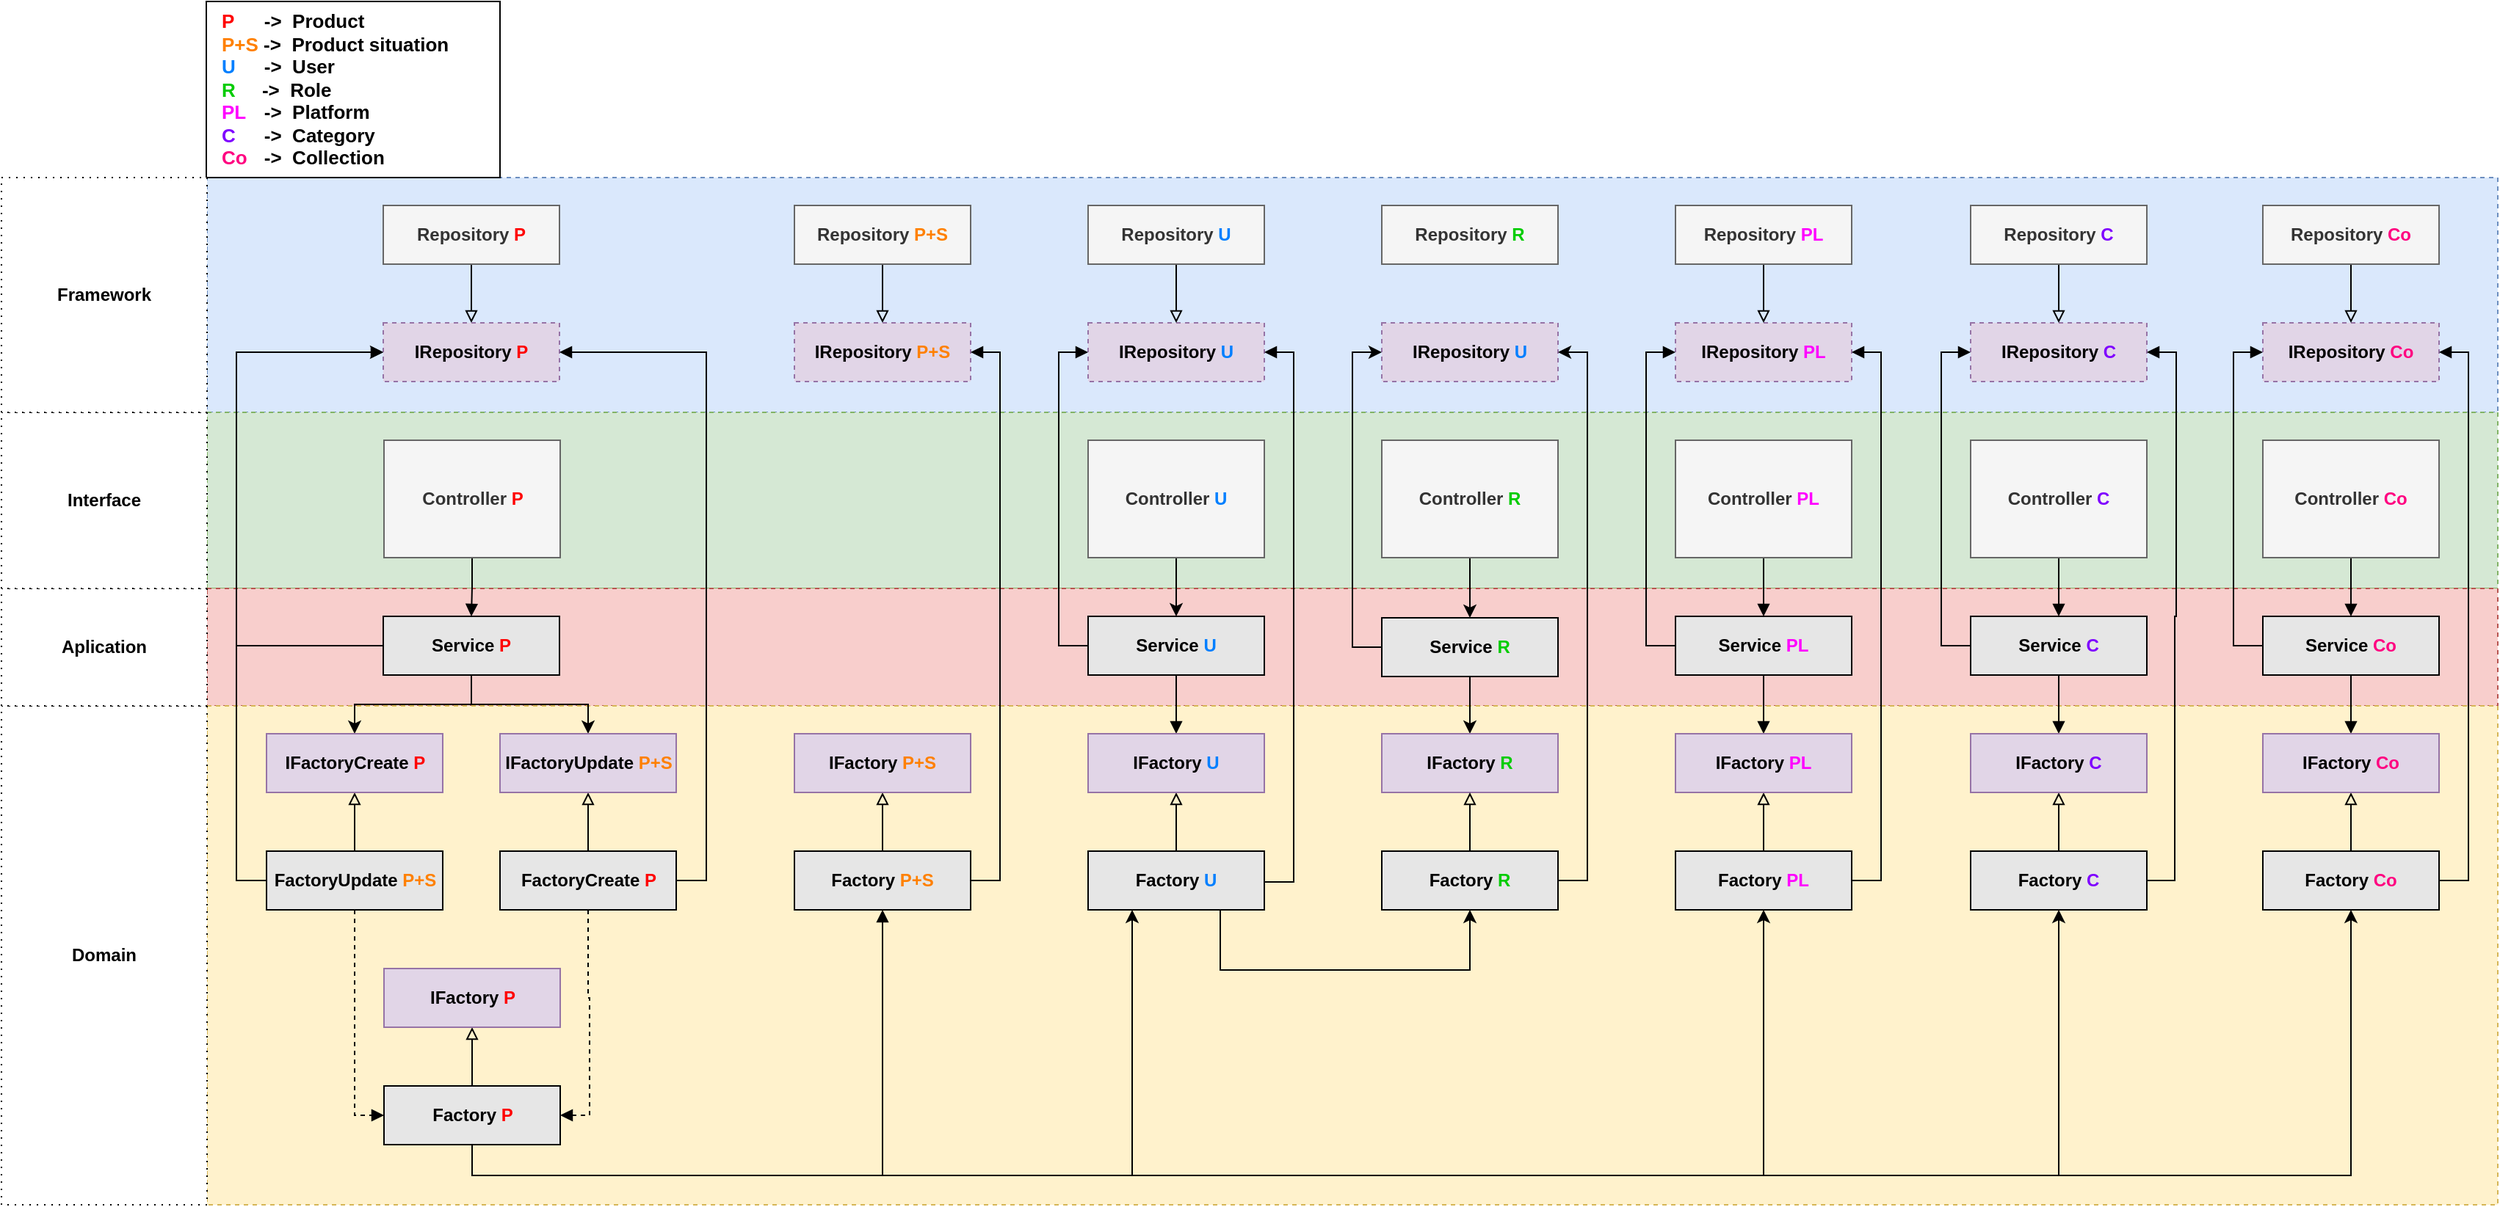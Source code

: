 <mxfile version="20.7.3" type="google"><diagram id="6JddzzMQcjXBdLVQW5BI" name="Página-1"><mxGraphModel grid="1" page="1" gridSize="10" guides="1" tooltips="1" connect="1" arrows="1" fold="1" pageScale="1" pageWidth="827" pageHeight="1169" math="0" shadow="0"><root><mxCell id="0"/><mxCell id="1" parent="0"/><mxCell id="bWJbpA0aClSTxkpPxJ-y-67" value="" style="rounded=0;whiteSpace=wrap;html=1;fillColor=#dae8fc;strokeColor=#6c8ebf;fillStyle=solid;dashed=1;" vertex="1" parent="1"><mxGeometry x="-280" y="220" width="1560" height="160" as="geometry"/></mxCell><mxCell id="bWJbpA0aClSTxkpPxJ-y-66" value="" style="rounded=0;whiteSpace=wrap;html=1;fillColor=#d5e8d4;strokeColor=#82b366;fillStyle=solid;dashed=1;" vertex="1" parent="1"><mxGeometry x="-280" y="380" width="1560" height="120" as="geometry"/></mxCell><mxCell id="bWJbpA0aClSTxkpPxJ-y-65" value="" style="rounded=0;whiteSpace=wrap;html=1;fillColor=#f8cecc;strokeColor=#b85450;fillStyle=solid;dashed=1;" vertex="1" parent="1"><mxGeometry x="-280" y="500" width="1560" height="80" as="geometry"/></mxCell><mxCell id="bWJbpA0aClSTxkpPxJ-y-64" value="" style="rounded=0;whiteSpace=wrap;html=1;fillColor=#fff2cc;strokeColor=#d6b656;fillStyle=solid;dashed=1;" vertex="1" parent="1"><mxGeometry x="-280" y="580" width="1560" height="340" as="geometry"/></mxCell><mxCell id="wEcTK4Yr4F0ePbfr-NKP-27" style="edgeStyle=orthogonalEdgeStyle;rounded=0;orthogonalLoop=1;jettySize=auto;html=1;endArrow=block;endFill=0;" edge="1" parent="1" source="akS8U3j8uPsjT_LzJy7--12" target="bWJbpA0aClSTxkpPxJ-y-2"><mxGeometry relative="1" as="geometry"/></mxCell><mxCell id="owhDgVCVzSLOpaBKZZ_G-1" style="edgeStyle=orthogonalEdgeStyle;rounded=0;orthogonalLoop=1;jettySize=auto;html=1;entryX=0.5;entryY=1;entryDx=0;entryDy=0;exitX=0.75;exitY=1;exitDx=0;exitDy=0;" edge="1" parent="1" source="akS8U3j8uPsjT_LzJy7--12" target="asAGIEraEjilvdhr1O7_-10"><mxGeometry relative="1" as="geometry"><Array as="points"><mxPoint x="410" y="760"/><mxPoint x="580" y="760"/></Array></mxGeometry></mxCell><mxCell id="akS8U3j8uPsjT_LzJy7--12" value="Factory &lt;font color=&quot;#007fff&quot;&gt;U&lt;/font&gt;" style="rounded=0;whiteSpace=wrap;html=1;fontStyle=1;fillColor=#E6E6E6;" vertex="1" parent="1"><mxGeometry x="320" y="679" width="120" height="40" as="geometry"/></mxCell><mxCell id="wEcTK4Yr4F0ePbfr-NKP-28" style="edgeStyle=orthogonalEdgeStyle;rounded=0;orthogonalLoop=1;jettySize=auto;html=1;entryX=0.5;entryY=1;entryDx=0;entryDy=0;endArrow=block;endFill=0;" edge="1" parent="1" source="akS8U3j8uPsjT_LzJy7--13" target="bWJbpA0aClSTxkpPxJ-y-10"><mxGeometry relative="1" as="geometry"/></mxCell><mxCell id="akS8U3j8uPsjT_LzJy7--13" value="Factory &lt;font color=&quot;#ff00ff&quot;&gt;PL&lt;/font&gt;" style="rounded=0;whiteSpace=wrap;html=1;fontStyle=1;fillColor=#E6E6E6;" vertex="1" parent="1"><mxGeometry x="720" y="679" width="120" height="40" as="geometry"/></mxCell><mxCell id="wEcTK4Yr4F0ePbfr-NKP-29" style="edgeStyle=orthogonalEdgeStyle;rounded=0;orthogonalLoop=1;jettySize=auto;html=1;endArrow=block;endFill=0;" edge="1" parent="1" source="akS8U3j8uPsjT_LzJy7--14" target="bWJbpA0aClSTxkpPxJ-y-12"><mxGeometry relative="1" as="geometry"/></mxCell><mxCell id="akS8U3j8uPsjT_LzJy7--14" value="Factory &lt;font color=&quot;#7f00ff&quot;&gt;C&lt;/font&gt;" style="rounded=0;whiteSpace=wrap;html=1;fontStyle=1;fillColor=#E6E6E6;" vertex="1" parent="1"><mxGeometry x="921" y="679" width="120" height="40" as="geometry"/></mxCell><mxCell id="wEcTK4Yr4F0ePbfr-NKP-31" style="edgeStyle=orthogonalEdgeStyle;rounded=0;orthogonalLoop=1;jettySize=auto;html=1;entryX=0.5;entryY=0;entryDx=0;entryDy=0;endArrow=block;endFill=0;" edge="1" parent="1" source="akS8U3j8uPsjT_LzJy7--29" target="yZNMTFbg-Af2aMiafM4q-19"><mxGeometry relative="1" as="geometry"/></mxCell><mxCell id="akS8U3j8uPsjT_LzJy7--29" value="Repository &lt;font color=&quot;#ff8000&quot;&gt;P+S&lt;/font&gt;" style="rounded=0;whiteSpace=wrap;html=1;fontStyle=1;fillColor=#f5f5f5;strokeColor=#666666;fontColor=#333333;" vertex="1" parent="1"><mxGeometry x="120" y="239" width="120" height="40" as="geometry"/></mxCell><mxCell id="wEcTK4Yr4F0ePbfr-NKP-26" style="edgeStyle=orthogonalEdgeStyle;rounded=0;orthogonalLoop=1;jettySize=auto;html=1;endArrow=block;endFill=0;" edge="1" parent="1" source="akS8U3j8uPsjT_LzJy7--11" target="bWJbpA0aClSTxkpPxJ-y-14"><mxGeometry relative="1" as="geometry"/></mxCell><mxCell id="akS8U3j8uPsjT_LzJy7--11" value="Factory &lt;font color=&quot;#ff8000&quot;&gt;P+S&lt;/font&gt;" style="rounded=0;whiteSpace=wrap;html=1;fontStyle=1;fillColor=#E6E6E6;" vertex="1" parent="1"><mxGeometry x="120" y="679" width="120" height="40" as="geometry"/></mxCell><mxCell id="akS8U3j8uPsjT_LzJy7--49" value="&lt;font color=&quot;#ff0000&quot;&gt;P&lt;/font&gt; &lt;span style=&quot;white-space: pre;&quot;&gt;&#9;&lt;/span&gt;-&amp;gt;&amp;nbsp; Product&lt;br style=&quot;&quot;&gt;&lt;font color=&quot;#ff8000&quot;&gt;P+S&lt;/font&gt; -&amp;gt;&amp;nbsp; Product situation&lt;br style=&quot;&quot;&gt;&lt;font color=&quot;#007fff&quot;&gt;U&lt;/font&gt; &lt;span style=&quot;white-space: pre;&quot;&gt;&#9;&lt;/span&gt;-&amp;gt;&amp;nbsp; User&lt;br&gt;&lt;font color=&quot;#00cc00&quot;&gt;R&lt;/font&gt;&amp;nbsp; &amp;nbsp; &amp;nbsp;-&amp;gt;&amp;nbsp; Role&lt;br style=&quot;&quot;&gt;&lt;font color=&quot;#ff00ff&quot;&gt;PL&lt;/font&gt; &lt;span style=&quot;white-space: pre;&quot;&gt;&#9;&lt;/span&gt;-&amp;gt;&amp;nbsp; Platform&lt;br style=&quot;&quot;&gt;&lt;div style=&quot;&quot;&gt;&lt;span style=&quot;background-color: initial;&quot;&gt;&lt;font color=&quot;#7f00ff&quot;&gt;C&lt;/font&gt; &lt;span style=&quot;white-space: pre;&quot;&gt;&#9;&lt;/span&gt;-&amp;gt;&amp;nbsp; Category&lt;/span&gt;&lt;/div&gt;&lt;div style=&quot;&quot;&gt;&lt;span style=&quot;background-color: initial;&quot;&gt;&lt;font color=&quot;#ff0080&quot;&gt;Co&lt;/font&gt;&lt;span style=&quot;white-space: pre;&quot;&gt;&#9;&lt;/span&gt;-&amp;gt;&amp;nbsp; Collection&lt;/span&gt;&lt;/div&gt;" style="rounded=0;whiteSpace=wrap;html=1;fontSize=13;align=left;fontStyle=1;spacing=10;" vertex="1" parent="1"><mxGeometry x="-280.5" y="100" width="200" height="120" as="geometry"/></mxCell><mxCell id="bWJbpA0aClSTxkpPxJ-y-1" style="edgeStyle=orthogonalEdgeStyle;rounded=0;orthogonalLoop=1;jettySize=auto;html=1;" edge="1" parent="1" source="akS8U3j8uPsjT_LzJy7--58" target="akS8U3j8uPsjT_LzJy7--61"><mxGeometry relative="1" as="geometry"/></mxCell><mxCell id="akS8U3j8uPsjT_LzJy7--58" value="&lt;span style=&quot;&quot;&gt;Controller &lt;font color=&quot;#007fff&quot; style=&quot;font-size: 12px;&quot;&gt;U&lt;/font&gt;&lt;/span&gt;" style="rounded=0;whiteSpace=wrap;html=1;fontStyle=1;fillColor=#f5f5f5;shadow=0;glass=0;sketch=0;strokeColor=#666666;fontColor=#333333;" vertex="1" parent="1"><mxGeometry x="320" y="399" width="120" height="80" as="geometry"/></mxCell><mxCell id="bWJbpA0aClSTxkpPxJ-y-55" style="edgeStyle=orthogonalEdgeStyle;rounded=0;orthogonalLoop=1;jettySize=auto;html=1;endArrow=block;endFill=1;" edge="1" parent="1" source="akS8U3j8uPsjT_LzJy7--59" target="akS8U3j8uPsjT_LzJy7--69"><mxGeometry relative="1" as="geometry"/></mxCell><mxCell id="akS8U3j8uPsjT_LzJy7--59" value="&lt;span style=&quot;&quot;&gt;Controller &lt;font color=&quot;#ff00ff&quot; style=&quot;font-size: 12px;&quot;&gt;PL&lt;/font&gt;&lt;/span&gt;" style="rounded=0;whiteSpace=wrap;html=1;fontStyle=1;fillColor=#f5f5f5;shadow=0;glass=0;sketch=0;strokeColor=#666666;fontColor=#333333;" vertex="1" parent="1"><mxGeometry x="720" y="399" width="120" height="80" as="geometry"/></mxCell><mxCell id="bWJbpA0aClSTxkpPxJ-y-56" style="edgeStyle=orthogonalEdgeStyle;rounded=0;orthogonalLoop=1;jettySize=auto;html=1;endArrow=block;endFill=1;" edge="1" parent="1" source="akS8U3j8uPsjT_LzJy7--60" target="akS8U3j8uPsjT_LzJy7--70"><mxGeometry relative="1" as="geometry"/></mxCell><mxCell id="akS8U3j8uPsjT_LzJy7--60" value="Controller &lt;font color=&quot;#7f00ff&quot;&gt;C&lt;/font&gt;" style="rounded=0;whiteSpace=wrap;html=1;fontStyle=1;fillColor=#f5f5f5;shadow=0;glass=0;sketch=0;strokeColor=#666666;fontColor=#333333;" vertex="1" parent="1"><mxGeometry x="921" y="399" width="120" height="80" as="geometry"/></mxCell><mxCell id="wEcTK4Yr4F0ePbfr-NKP-38" style="edgeStyle=orthogonalEdgeStyle;rounded=0;orthogonalLoop=1;jettySize=auto;html=1;endArrow=block;endFill=1;" edge="1" parent="1" source="akS8U3j8uPsjT_LzJy7--61" target="bWJbpA0aClSTxkpPxJ-y-2"><mxGeometry relative="1" as="geometry"/></mxCell><mxCell id="akS8U3j8uPsjT_LzJy7--61" value="Service &lt;font color=&quot;#007fff&quot;&gt;U&lt;/font&gt;" style="rounded=0;whiteSpace=wrap;html=1;fontStyle=1;fillColor=#E6E6E6;" vertex="1" parent="1"><mxGeometry x="320" y="519" width="120" height="40" as="geometry"/></mxCell><mxCell id="akS8U3j8uPsjT_LzJy7--62" value="IRepository &lt;font color=&quot;#007fff&quot;&gt;U&lt;/font&gt;" style="rounded=0;whiteSpace=wrap;html=1;fontStyle=1;fillColor=#e1d5e7;strokeColor=#9673a6;dashed=1;" vertex="1" parent="1"><mxGeometry x="320" y="319" width="120" height="40" as="geometry"/></mxCell><mxCell id="wEcTK4Yr4F0ePbfr-NKP-39" style="edgeStyle=orthogonalEdgeStyle;rounded=0;orthogonalLoop=1;jettySize=auto;html=1;endArrow=block;endFill=1;" edge="1" parent="1" source="akS8U3j8uPsjT_LzJy7--69" target="bWJbpA0aClSTxkpPxJ-y-10"><mxGeometry relative="1" as="geometry"/></mxCell><mxCell id="akS8U3j8uPsjT_LzJy7--69" value="Service &lt;font color=&quot;#ff00ff&quot;&gt;PL&lt;/font&gt;" style="rounded=0;whiteSpace=wrap;html=1;fontStyle=1;fillColor=#E6E6E6;" vertex="1" parent="1"><mxGeometry x="720" y="519" width="120" height="40" as="geometry"/></mxCell><mxCell id="wEcTK4Yr4F0ePbfr-NKP-40" style="edgeStyle=orthogonalEdgeStyle;rounded=0;orthogonalLoop=1;jettySize=auto;html=1;endArrow=block;endFill=1;" edge="1" parent="1" source="akS8U3j8uPsjT_LzJy7--70" target="bWJbpA0aClSTxkpPxJ-y-12"><mxGeometry relative="1" as="geometry"/></mxCell><mxCell id="akS8U3j8uPsjT_LzJy7--70" value="Service &lt;font color=&quot;#7f00ff&quot;&gt;C&lt;/font&gt;" style="rounded=0;whiteSpace=wrap;html=1;fontStyle=1;fillColor=#E6E6E6;" vertex="1" parent="1"><mxGeometry x="921" y="519" width="120" height="40" as="geometry"/></mxCell><mxCell id="akS8U3j8uPsjT_LzJy7--72" value="IRepository &lt;font color=&quot;#ff00ff&quot;&gt;PL&lt;/font&gt;" style="rounded=0;whiteSpace=wrap;html=1;fontStyle=1;fillColor=#e1d5e7;strokeColor=#9673a6;dashed=1;" vertex="1" parent="1"><mxGeometry x="720" y="319" width="120" height="40" as="geometry"/></mxCell><mxCell id="akS8U3j8uPsjT_LzJy7--73" value="IRepository&amp;nbsp;&lt;span style=&quot;color: rgb(127, 0, 255);&quot;&gt;C&lt;/span&gt;" style="rounded=0;whiteSpace=wrap;html=1;fontStyle=1;fillColor=#e1d5e7;strokeColor=#9673a6;dashed=1;" vertex="1" parent="1"><mxGeometry x="921" y="319" width="120" height="40" as="geometry"/></mxCell><mxCell id="wEcTK4Yr4F0ePbfr-NKP-30" style="edgeStyle=orthogonalEdgeStyle;rounded=0;orthogonalLoop=1;jettySize=auto;html=1;endArrow=block;endFill=0;" edge="1" parent="1" source="bNUEbo6eeJRGHgdps0h5-4" target="bWJbpA0aClSTxkpPxJ-y-13"><mxGeometry relative="1" as="geometry"/></mxCell><mxCell id="bNUEbo6eeJRGHgdps0h5-4" value="Factory &lt;font color=&quot;#ff0080&quot;&gt;Co&lt;/font&gt;" style="rounded=0;whiteSpace=wrap;html=1;fontStyle=1;fillColor=#E6E6E6;" vertex="1" parent="1"><mxGeometry x="1120" y="679" width="120" height="40" as="geometry"/></mxCell><mxCell id="bWJbpA0aClSTxkpPxJ-y-57" style="edgeStyle=orthogonalEdgeStyle;rounded=0;orthogonalLoop=1;jettySize=auto;html=1;endArrow=block;endFill=1;" edge="1" parent="1" source="bNUEbo6eeJRGHgdps0h5-5" target="bNUEbo6eeJRGHgdps0h5-8"><mxGeometry relative="1" as="geometry"/></mxCell><mxCell id="bNUEbo6eeJRGHgdps0h5-5" value="Controller &lt;font color=&quot;#ff0080&quot;&gt;Co&lt;/font&gt;" style="rounded=0;whiteSpace=wrap;html=1;fontStyle=1;fillColor=#f5f5f5;shadow=0;glass=0;sketch=0;strokeColor=#666666;fontColor=#333333;" vertex="1" parent="1"><mxGeometry x="1120" y="399" width="120" height="80" as="geometry"/></mxCell><mxCell id="wEcTK4Yr4F0ePbfr-NKP-41" style="edgeStyle=orthogonalEdgeStyle;rounded=0;orthogonalLoop=1;jettySize=auto;html=1;endArrow=block;endFill=1;" edge="1" parent="1" source="bNUEbo6eeJRGHgdps0h5-8" target="bWJbpA0aClSTxkpPxJ-y-13"><mxGeometry relative="1" as="geometry"/></mxCell><mxCell id="bNUEbo6eeJRGHgdps0h5-8" value="Service &lt;font color=&quot;#ff0080&quot;&gt;Co&lt;/font&gt;" style="rounded=0;whiteSpace=wrap;html=1;fontStyle=1;fillColor=#E6E6E6;" vertex="1" parent="1"><mxGeometry x="1120" y="519" width="120" height="40" as="geometry"/></mxCell><mxCell id="bNUEbo6eeJRGHgdps0h5-10" value="IRepository&amp;nbsp;&lt;font color=&quot;#ff0080&quot;&gt;Co&lt;/font&gt;" style="rounded=0;whiteSpace=wrap;html=1;fontStyle=1;fillColor=#e1d5e7;strokeColor=#9673a6;dashed=1;" vertex="1" parent="1"><mxGeometry x="1120" y="319" width="120" height="40" as="geometry"/></mxCell><mxCell id="wEcTK4Yr4F0ePbfr-NKP-33" style="edgeStyle=orthogonalEdgeStyle;rounded=0;orthogonalLoop=1;jettySize=auto;html=1;entryX=0.5;entryY=1;entryDx=0;entryDy=0;endArrow=block;endFill=0;" edge="1" parent="1" source="P5B6yMFjr3VaSI04Bvaf-33" target="bWJbpA0aClSTxkpPxJ-y-15"><mxGeometry relative="1" as="geometry"/></mxCell><mxCell id="wEcTK4Yr4F0ePbfr-NKP-76" style="edgeStyle=orthogonalEdgeStyle;rounded=0;orthogonalLoop=1;jettySize=auto;html=1;entryX=0.5;entryY=1;entryDx=0;entryDy=0;endArrow=block;endFill=1;" edge="1" parent="1" source="P5B6yMFjr3VaSI04Bvaf-33" target="akS8U3j8uPsjT_LzJy7--11"><mxGeometry relative="1" as="geometry"><Array as="points"><mxPoint x="-100" y="900"/><mxPoint x="180" y="900"/></Array></mxGeometry></mxCell><mxCell id="asAGIEraEjilvdhr1O7_-3" style="edgeStyle=orthogonalEdgeStyle;rounded=0;orthogonalLoop=1;jettySize=auto;html=1;entryX=0.5;entryY=1;entryDx=0;entryDy=0;" edge="1" parent="1" source="P5B6yMFjr3VaSI04Bvaf-33" target="akS8U3j8uPsjT_LzJy7--13"><mxGeometry relative="1" as="geometry"><Array as="points"><mxPoint x="-100" y="900"/><mxPoint x="780" y="900"/></Array></mxGeometry></mxCell><mxCell id="asAGIEraEjilvdhr1O7_-4" style="edgeStyle=orthogonalEdgeStyle;rounded=0;orthogonalLoop=1;jettySize=auto;html=1;" edge="1" parent="1" source="P5B6yMFjr3VaSI04Bvaf-33" target="akS8U3j8uPsjT_LzJy7--14"><mxGeometry relative="1" as="geometry"><Array as="points"><mxPoint x="-100" y="900"/><mxPoint x="981" y="900"/></Array></mxGeometry></mxCell><mxCell id="asAGIEraEjilvdhr1O7_-5" style="edgeStyle=orthogonalEdgeStyle;rounded=0;orthogonalLoop=1;jettySize=auto;html=1;entryX=0.5;entryY=1;entryDx=0;entryDy=0;" edge="1" parent="1" source="P5B6yMFjr3VaSI04Bvaf-33" target="bNUEbo6eeJRGHgdps0h5-4"><mxGeometry relative="1" as="geometry"><Array as="points"><mxPoint x="-100" y="900"/><mxPoint x="1180" y="900"/></Array></mxGeometry></mxCell><mxCell id="asAGIEraEjilvdhr1O7_-21" style="edgeStyle=orthogonalEdgeStyle;rounded=0;orthogonalLoop=1;jettySize=auto;html=1;fontColor=#00CC00;endArrow=classic;endFill=1;" edge="1" parent="1" source="P5B6yMFjr3VaSI04Bvaf-33"><mxGeometry relative="1" as="geometry"><Array as="points"><mxPoint x="-99" y="900"/><mxPoint x="350" y="900"/><mxPoint x="350" y="719"/></Array><mxPoint x="350" y="719" as="targetPoint"/></mxGeometry></mxCell><mxCell id="P5B6yMFjr3VaSI04Bvaf-33" value="Factory &lt;font color=&quot;#ff0000&quot;&gt;P&lt;/font&gt;" style="rounded=0;whiteSpace=wrap;html=1;fontStyle=1;fillColor=#E6E6E6;" vertex="1" parent="1"><mxGeometry x="-159.5" y="839" width="120" height="40" as="geometry"/></mxCell><mxCell id="bWJbpA0aClSTxkpPxJ-y-23" style="edgeStyle=orthogonalEdgeStyle;rounded=0;orthogonalLoop=1;jettySize=auto;html=1;entryX=0;entryY=0.5;entryDx=0;entryDy=0;endArrow=block;endFill=1;dashed=1;" edge="1" parent="1" source="P5B6yMFjr3VaSI04Bvaf-34" target="P5B6yMFjr3VaSI04Bvaf-33"><mxGeometry relative="1" as="geometry"/></mxCell><mxCell id="wEcTK4Yr4F0ePbfr-NKP-14" style="edgeStyle=orthogonalEdgeStyle;rounded=0;orthogonalLoop=1;jettySize=auto;html=1;endArrow=block;endFill=0;" edge="1" parent="1" source="P5B6yMFjr3VaSI04Bvaf-34" target="yZNMTFbg-Af2aMiafM4q-2"><mxGeometry relative="1" as="geometry"/></mxCell><mxCell id="P5B6yMFjr3VaSI04Bvaf-34" value="FactoryUpdate&amp;nbsp;&lt;font color=&quot;#ff8000&quot;&gt;P+S&lt;/font&gt;" style="rounded=0;whiteSpace=wrap;html=1;fontStyle=1;fillColor=#E6E6E6;" vertex="1" parent="1"><mxGeometry x="-239.5" y="679" width="120" height="40" as="geometry"/></mxCell><mxCell id="bWJbpA0aClSTxkpPxJ-y-35" style="edgeStyle=orthogonalEdgeStyle;rounded=0;orthogonalLoop=1;jettySize=auto;html=1;endArrow=block;endFill=1;" edge="1" parent="1" source="P5B6yMFjr3VaSI04Bvaf-35" target="P5B6yMFjr3VaSI04Bvaf-36"><mxGeometry relative="1" as="geometry"/></mxCell><mxCell id="P5B6yMFjr3VaSI04Bvaf-35" value="&lt;span style=&quot;&quot;&gt;Controller &lt;font style=&quot;font-size: 12px;&quot; color=&quot;#ff0000&quot;&gt;P&lt;/font&gt;&lt;/span&gt;" style="rounded=0;whiteSpace=wrap;html=1;fontStyle=1;shadow=0;glass=0;sketch=0;fillStyle=auto;fillColor=#f5f5f5;strokeColor=#666666;fontColor=#333333;" vertex="1" parent="1"><mxGeometry x="-159.5" y="399" width="120" height="80" as="geometry"/></mxCell><mxCell id="wEcTK4Yr4F0ePbfr-NKP-12" style="edgeStyle=orthogonalEdgeStyle;rounded=0;orthogonalLoop=1;jettySize=auto;html=1;entryX=0.5;entryY=0;entryDx=0;entryDy=0;" edge="1" parent="1" source="P5B6yMFjr3VaSI04Bvaf-36" target="yZNMTFbg-Af2aMiafM4q-2"><mxGeometry relative="1" as="geometry"/></mxCell><mxCell id="wEcTK4Yr4F0ePbfr-NKP-13" style="edgeStyle=orthogonalEdgeStyle;rounded=0;orthogonalLoop=1;jettySize=auto;html=1;entryX=0.5;entryY=0;entryDx=0;entryDy=0;" edge="1" parent="1" source="P5B6yMFjr3VaSI04Bvaf-36" target="yZNMTFbg-Af2aMiafM4q-3"><mxGeometry relative="1" as="geometry"/></mxCell><mxCell id="wEcTK4Yr4F0ePbfr-NKP-65" style="edgeStyle=orthogonalEdgeStyle;rounded=0;orthogonalLoop=1;jettySize=auto;html=1;entryX=0;entryY=0.5;entryDx=0;entryDy=0;endArrow=block;endFill=1;" edge="1" parent="1" source="P5B6yMFjr3VaSI04Bvaf-36" target="yZNMTFbg-Af2aMiafM4q-13"><mxGeometry relative="1" as="geometry"><Array as="points"><mxPoint x="-260" y="539"/><mxPoint x="-260" y="339"/></Array></mxGeometry></mxCell><mxCell id="P5B6yMFjr3VaSI04Bvaf-36" value="Service &lt;font color=&quot;#ff0000&quot;&gt;P&lt;/font&gt;" style="rounded=0;whiteSpace=wrap;html=1;fontStyle=1;fillColor=#E6E6E6;" vertex="1" parent="1"><mxGeometry x="-160" y="519" width="120" height="40" as="geometry"/></mxCell><mxCell id="wEcTK4Yr4F0ePbfr-NKP-17" style="edgeStyle=orthogonalEdgeStyle;rounded=0;orthogonalLoop=1;jettySize=auto;html=1;entryX=0.5;entryY=0;entryDx=0;entryDy=0;endArrow=block;endFill=0;" edge="1" parent="1" source="P5B6yMFjr3VaSI04Bvaf-37" target="yZNMTFbg-Af2aMiafM4q-13"><mxGeometry relative="1" as="geometry"/></mxCell><mxCell id="P5B6yMFjr3VaSI04Bvaf-37" value="Repository &lt;font color=&quot;#ff0000&quot;&gt;P&lt;/font&gt;" style="rounded=0;whiteSpace=wrap;html=1;fontStyle=1;fillColor=#f5f5f5;strokeColor=#666666;fontColor=#333333;" vertex="1" parent="1"><mxGeometry x="-160" y="239" width="120" height="40" as="geometry"/></mxCell><mxCell id="bWJbpA0aClSTxkpPxJ-y-24" style="edgeStyle=orthogonalEdgeStyle;rounded=0;orthogonalLoop=1;jettySize=auto;html=1;exitX=0.5;exitY=1;exitDx=0;exitDy=0;entryX=1;entryY=0.5;entryDx=0;entryDy=0;dashed=1;endArrow=block;endFill=1;" edge="1" parent="1" source="P5B6yMFjr3VaSI04Bvaf-48" target="P5B6yMFjr3VaSI04Bvaf-33"><mxGeometry relative="1" as="geometry"/></mxCell><mxCell id="wEcTK4Yr4F0ePbfr-NKP-15" style="edgeStyle=orthogonalEdgeStyle;rounded=0;orthogonalLoop=1;jettySize=auto;html=1;endArrow=block;endFill=0;" edge="1" parent="1" source="P5B6yMFjr3VaSI04Bvaf-48" target="yZNMTFbg-Af2aMiafM4q-3"><mxGeometry relative="1" as="geometry"/></mxCell><mxCell id="P5B6yMFjr3VaSI04Bvaf-48" value="FactoryCreate&amp;nbsp;&lt;font color=&quot;#ff0000&quot;&gt;P&lt;/font&gt;" style="rounded=0;whiteSpace=wrap;html=1;fontStyle=1;fillColor=#E6E6E6;" vertex="1" parent="1"><mxGeometry x="-80.5" y="679" width="120" height="40" as="geometry"/></mxCell><mxCell id="yZNMTFbg-Af2aMiafM4q-2" value="IFactoryCreate&amp;nbsp;&lt;font color=&quot;#ff0000&quot;&gt;P&lt;/font&gt;" style="rounded=0;whiteSpace=wrap;html=1;fontStyle=1;fillColor=#e1d5e7;strokeColor=#9673a6;" vertex="1" parent="1"><mxGeometry x="-239.5" y="599" width="120" height="40" as="geometry"/></mxCell><mxCell id="yZNMTFbg-Af2aMiafM4q-3" value="IFactoryUpdate&amp;nbsp;&lt;font color=&quot;#ff8000&quot;&gt;P+S&lt;/font&gt;" style="rounded=0;whiteSpace=wrap;html=1;fontStyle=1;fillColor=#e1d5e7;strokeColor=#9673a6;" vertex="1" parent="1"><mxGeometry x="-80.5" y="599" width="120" height="40" as="geometry"/></mxCell><mxCell id="yZNMTFbg-Af2aMiafM4q-13" value="IRepository &lt;font color=&quot;#ff0000&quot;&gt;P&lt;/font&gt;" style="rounded=0;whiteSpace=wrap;html=1;fontStyle=1;fillColor=#e1d5e7;strokeColor=#9673a6;dashed=1;" vertex="1" parent="1"><mxGeometry x="-160" y="319" width="120" height="40" as="geometry"/></mxCell><mxCell id="yZNMTFbg-Af2aMiafM4q-19" value="IRepository &lt;font color=&quot;#ff8000&quot;&gt;P+S&lt;/font&gt;" style="rounded=0;whiteSpace=wrap;html=1;fontStyle=1;fillColor=#e1d5e7;strokeColor=#9673a6;dashed=1;" vertex="1" parent="1"><mxGeometry x="120" y="319" width="120" height="40" as="geometry"/></mxCell><mxCell id="wEcTK4Yr4F0ePbfr-NKP-34" style="edgeStyle=orthogonalEdgeStyle;rounded=0;orthogonalLoop=1;jettySize=auto;html=1;endArrow=block;endFill=0;" edge="1" parent="1" source="yZNMTFbg-Af2aMiafM4q-22" target="akS8U3j8uPsjT_LzJy7--62"><mxGeometry relative="1" as="geometry"/></mxCell><mxCell id="yZNMTFbg-Af2aMiafM4q-22" value="Repository &lt;font color=&quot;#007fff&quot;&gt;U&lt;/font&gt;" style="rounded=0;whiteSpace=wrap;html=1;fontStyle=1;fillColor=#f5f5f5;strokeColor=#666666;fontColor=#333333;" vertex="1" parent="1"><mxGeometry x="320" y="239" width="120" height="40" as="geometry"/></mxCell><mxCell id="wEcTK4Yr4F0ePbfr-NKP-35" style="edgeStyle=orthogonalEdgeStyle;rounded=0;orthogonalLoop=1;jettySize=auto;html=1;endArrow=block;endFill=0;" edge="1" parent="1" source="yZNMTFbg-Af2aMiafM4q-26" target="akS8U3j8uPsjT_LzJy7--72"><mxGeometry relative="1" as="geometry"/></mxCell><mxCell id="yZNMTFbg-Af2aMiafM4q-26" value="Repository &lt;font color=&quot;#ff00ff&quot;&gt;PL&lt;/font&gt;" style="rounded=0;whiteSpace=wrap;html=1;fontStyle=1;fillColor=#f5f5f5;strokeColor=#666666;fontColor=#333333;" vertex="1" parent="1"><mxGeometry x="720" y="239" width="120" height="40" as="geometry"/></mxCell><mxCell id="wEcTK4Yr4F0ePbfr-NKP-36" style="edgeStyle=orthogonalEdgeStyle;rounded=0;orthogonalLoop=1;jettySize=auto;html=1;endArrow=block;endFill=0;" edge="1" parent="1" source="yZNMTFbg-Af2aMiafM4q-30" target="akS8U3j8uPsjT_LzJy7--73"><mxGeometry relative="1" as="geometry"/></mxCell><mxCell id="yZNMTFbg-Af2aMiafM4q-30" value="Repository&amp;nbsp;&lt;span style=&quot;color: rgb(127, 0, 255);&quot;&gt;C&lt;/span&gt;" style="rounded=0;whiteSpace=wrap;html=1;fontStyle=1;fillColor=#f5f5f5;strokeColor=#666666;fontColor=#333333;" vertex="1" parent="1"><mxGeometry x="921" y="239" width="120" height="40" as="geometry"/></mxCell><mxCell id="wEcTK4Yr4F0ePbfr-NKP-37" style="edgeStyle=orthogonalEdgeStyle;rounded=0;orthogonalLoop=1;jettySize=auto;html=1;endArrow=block;endFill=0;" edge="1" parent="1" source="yZNMTFbg-Af2aMiafM4q-34" target="bNUEbo6eeJRGHgdps0h5-10"><mxGeometry relative="1" as="geometry"/></mxCell><mxCell id="yZNMTFbg-Af2aMiafM4q-34" value="Repository&amp;nbsp;&lt;font color=&quot;#ff0080&quot;&gt;Co&lt;/font&gt;" style="rounded=0;whiteSpace=wrap;html=1;fontStyle=1;fillColor=#f5f5f5;strokeColor=#666666;fontColor=#333333;" vertex="1" parent="1"><mxGeometry x="1120" y="239" width="120" height="40" as="geometry"/></mxCell><mxCell id="bWJbpA0aClSTxkpPxJ-y-2" value="IFactory &lt;font color=&quot;#007fff&quot;&gt;U&lt;/font&gt;" style="rounded=0;whiteSpace=wrap;html=1;fontStyle=1;fillColor=#e1d5e7;strokeColor=#9673a6;" vertex="1" parent="1"><mxGeometry x="320" y="599" width="120" height="40" as="geometry"/></mxCell><mxCell id="bWJbpA0aClSTxkpPxJ-y-10" value="IFactory &lt;font color=&quot;#ff00ff&quot;&gt;PL&lt;/font&gt;" style="rounded=0;whiteSpace=wrap;html=1;fontStyle=1;fillColor=#e1d5e7;strokeColor=#9673a6;" vertex="1" parent="1"><mxGeometry x="720" y="599" width="120" height="40" as="geometry"/></mxCell><mxCell id="bWJbpA0aClSTxkpPxJ-y-12" value="IFactory &lt;font color=&quot;#7f00ff&quot;&gt;C&lt;/font&gt;" style="rounded=0;whiteSpace=wrap;html=1;fontStyle=1;fillColor=#e1d5e7;strokeColor=#9673a6;" vertex="1" parent="1"><mxGeometry x="921" y="599" width="120" height="40" as="geometry"/></mxCell><mxCell id="bWJbpA0aClSTxkpPxJ-y-13" value="IFactory &lt;font color=&quot;#ff0080&quot;&gt;Co&lt;/font&gt;" style="rounded=0;whiteSpace=wrap;html=1;fontStyle=1;fillColor=#e1d5e7;strokeColor=#9673a6;" vertex="1" parent="1"><mxGeometry x="1120" y="599" width="120" height="40" as="geometry"/></mxCell><mxCell id="bWJbpA0aClSTxkpPxJ-y-14" value="IFactory &lt;font color=&quot;#ff8000&quot;&gt;P+S&lt;/font&gt;" style="rounded=0;whiteSpace=wrap;html=1;fontStyle=1;fillColor=#e1d5e7;strokeColor=#9673a6;" vertex="1" parent="1"><mxGeometry x="120" y="599" width="120" height="40" as="geometry"/></mxCell><mxCell id="bWJbpA0aClSTxkpPxJ-y-15" value="IFactory &lt;font color=&quot;#ff0000&quot;&gt;P&lt;/font&gt;" style="rounded=0;whiteSpace=wrap;html=1;fontStyle=1;fillColor=#e1d5e7;strokeColor=#9673a6;" vertex="1" parent="1"><mxGeometry x="-159.5" y="759" width="120" height="40" as="geometry"/></mxCell><mxCell id="bWJbpA0aClSTxkpPxJ-y-68" value="&lt;b&gt;Domain&lt;/b&gt;" style="rounded=0;whiteSpace=wrap;html=1;fillStyle=solid;dashed=1;dashPattern=1 4;" vertex="1" parent="1"><mxGeometry x="-420" y="580" width="140" height="340" as="geometry"/></mxCell><mxCell id="bWJbpA0aClSTxkpPxJ-y-69" value="&lt;b&gt;Aplication&lt;/b&gt;" style="rounded=0;whiteSpace=wrap;html=1;fillStyle=solid;dashed=1;dashPattern=1 4;" vertex="1" parent="1"><mxGeometry x="-420" y="500" width="140" height="80" as="geometry"/></mxCell><mxCell id="bWJbpA0aClSTxkpPxJ-y-70" value="&lt;b&gt;Interface&lt;/b&gt;" style="rounded=0;whiteSpace=wrap;html=1;fillStyle=solid;dashed=1;dashPattern=1 4;" vertex="1" parent="1"><mxGeometry x="-420" y="380" width="140" height="120" as="geometry"/></mxCell><mxCell id="bWJbpA0aClSTxkpPxJ-y-71" value="&lt;b&gt;Framework&lt;/b&gt;" style="rounded=0;whiteSpace=wrap;html=1;fillStyle=solid;dashed=1;dashPattern=1 4;" vertex="1" parent="1"><mxGeometry x="-420" y="220" width="140" height="160" as="geometry"/></mxCell><mxCell id="wEcTK4Yr4F0ePbfr-NKP-63" style="edgeStyle=orthogonalEdgeStyle;rounded=0;orthogonalLoop=1;jettySize=auto;html=1;entryX=1;entryY=0.5;entryDx=0;entryDy=0;endArrow=block;endFill=1;" edge="1" parent="1" source="P5B6yMFjr3VaSI04Bvaf-48" target="yZNMTFbg-Af2aMiafM4q-13"><mxGeometry relative="1" as="geometry"><Array as="points"><mxPoint x="60" y="699"/><mxPoint x="60" y="339"/></Array></mxGeometry></mxCell><mxCell id="wEcTK4Yr4F0ePbfr-NKP-64" style="edgeStyle=orthogonalEdgeStyle;rounded=0;orthogonalLoop=1;jettySize=auto;html=1;entryX=0;entryY=0.5;entryDx=0;entryDy=0;endArrow=classic;endFill=1;" edge="1" parent="1" source="P5B6yMFjr3VaSI04Bvaf-34" target="yZNMTFbg-Af2aMiafM4q-13"><mxGeometry relative="1" as="geometry"><Array as="points"><mxPoint x="-260" y="699"/><mxPoint x="-260" y="339"/></Array></mxGeometry></mxCell><mxCell id="wEcTK4Yr4F0ePbfr-NKP-66" style="edgeStyle=orthogonalEdgeStyle;rounded=0;orthogonalLoop=1;jettySize=auto;html=1;entryX=1;entryY=0.5;entryDx=0;entryDy=0;endArrow=block;endFill=1;" edge="1" parent="1" source="akS8U3j8uPsjT_LzJy7--11" target="yZNMTFbg-Af2aMiafM4q-19"><mxGeometry relative="1" as="geometry"><Array as="points"><mxPoint x="260" y="699"/><mxPoint x="260" y="339"/></Array></mxGeometry></mxCell><mxCell id="wEcTK4Yr4F0ePbfr-NKP-67" style="edgeStyle=orthogonalEdgeStyle;rounded=0;orthogonalLoop=1;jettySize=auto;html=1;entryX=0;entryY=0.5;entryDx=0;entryDy=0;endArrow=block;endFill=1;" edge="1" parent="1" source="akS8U3j8uPsjT_LzJy7--61" target="akS8U3j8uPsjT_LzJy7--62"><mxGeometry relative="1" as="geometry"><Array as="points"><mxPoint x="300" y="539"/><mxPoint x="300" y="339"/></Array></mxGeometry></mxCell><mxCell id="wEcTK4Yr4F0ePbfr-NKP-68" style="edgeStyle=orthogonalEdgeStyle;rounded=0;orthogonalLoop=1;jettySize=auto;html=1;entryX=1;entryY=0.5;entryDx=0;entryDy=0;endArrow=block;endFill=1;" edge="1" parent="1" source="akS8U3j8uPsjT_LzJy7--12" target="akS8U3j8uPsjT_LzJy7--62"><mxGeometry relative="1" as="geometry"><Array as="points"><mxPoint x="460" y="700"/><mxPoint x="460" y="339"/></Array></mxGeometry></mxCell><mxCell id="wEcTK4Yr4F0ePbfr-NKP-70" style="edgeStyle=orthogonalEdgeStyle;rounded=0;orthogonalLoop=1;jettySize=auto;html=1;entryX=0;entryY=0.5;entryDx=0;entryDy=0;endArrow=block;endFill=1;" edge="1" parent="1" source="akS8U3j8uPsjT_LzJy7--69" target="akS8U3j8uPsjT_LzJy7--72"><mxGeometry relative="1" as="geometry"><Array as="points"><mxPoint x="700" y="539"/><mxPoint x="700" y="339"/></Array></mxGeometry></mxCell><mxCell id="wEcTK4Yr4F0ePbfr-NKP-71" style="edgeStyle=orthogonalEdgeStyle;rounded=0;orthogonalLoop=1;jettySize=auto;html=1;entryX=1;entryY=0.5;entryDx=0;entryDy=0;endArrow=block;endFill=1;" edge="1" parent="1" source="akS8U3j8uPsjT_LzJy7--13" target="akS8U3j8uPsjT_LzJy7--72"><mxGeometry relative="1" as="geometry"><Array as="points"><mxPoint x="860" y="699"/><mxPoint x="860" y="339"/></Array></mxGeometry></mxCell><mxCell id="wEcTK4Yr4F0ePbfr-NKP-72" style="edgeStyle=orthogonalEdgeStyle;rounded=0;orthogonalLoop=1;jettySize=auto;html=1;entryX=0;entryY=0.5;entryDx=0;entryDy=0;endArrow=block;endFill=1;" edge="1" parent="1" source="akS8U3j8uPsjT_LzJy7--70" target="akS8U3j8uPsjT_LzJy7--73"><mxGeometry relative="1" as="geometry"><Array as="points"><mxPoint x="901" y="539"/><mxPoint x="901" y="339"/></Array></mxGeometry></mxCell><mxCell id="wEcTK4Yr4F0ePbfr-NKP-73" style="edgeStyle=orthogonalEdgeStyle;rounded=0;orthogonalLoop=1;jettySize=auto;html=1;entryX=1;entryY=0.5;entryDx=0;entryDy=0;endArrow=block;endFill=1;" edge="1" parent="1" source="akS8U3j8uPsjT_LzJy7--14" target="akS8U3j8uPsjT_LzJy7--73"><mxGeometry relative="1" as="geometry"><Array as="points"><mxPoint x="1060" y="699"/><mxPoint x="1060" y="519"/><mxPoint x="1061" y="339"/></Array></mxGeometry></mxCell><mxCell id="wEcTK4Yr4F0ePbfr-NKP-74" style="edgeStyle=orthogonalEdgeStyle;rounded=0;orthogonalLoop=1;jettySize=auto;html=1;entryX=0;entryY=0.5;entryDx=0;entryDy=0;endArrow=block;endFill=1;" edge="1" parent="1" source="bNUEbo6eeJRGHgdps0h5-8" target="bNUEbo6eeJRGHgdps0h5-10"><mxGeometry relative="1" as="geometry"><Array as="points"><mxPoint x="1100" y="539"/><mxPoint x="1100" y="339"/></Array></mxGeometry></mxCell><mxCell id="wEcTK4Yr4F0ePbfr-NKP-75" style="edgeStyle=orthogonalEdgeStyle;rounded=0;orthogonalLoop=1;jettySize=auto;html=1;entryX=1;entryY=0.5;entryDx=0;entryDy=0;endArrow=block;endFill=1;" edge="1" parent="1" source="bNUEbo6eeJRGHgdps0h5-4" target="bNUEbo6eeJRGHgdps0h5-10"><mxGeometry relative="1" as="geometry"><Array as="points"><mxPoint x="1260" y="699"/><mxPoint x="1260" y="339"/></Array></mxGeometry></mxCell><mxCell id="asAGIEraEjilvdhr1O7_-1" value="Repository &lt;font color=&quot;#00cc00&quot;&gt;R&lt;/font&gt;" style="rounded=0;whiteSpace=wrap;html=1;fontStyle=1;fillColor=#f5f5f5;strokeColor=#666666;fontColor=#333333;" vertex="1" parent="1"><mxGeometry x="520" y="239" width="120" height="40" as="geometry"/></mxCell><mxCell id="asAGIEraEjilvdhr1O7_-6" value="IRepository &lt;font color=&quot;#007fff&quot;&gt;U&lt;/font&gt;" style="rounded=0;whiteSpace=wrap;html=1;fontStyle=1;fillColor=#e1d5e7;strokeColor=#9673a6;dashed=1;" vertex="1" parent="1"><mxGeometry x="520" y="319" width="120" height="40" as="geometry"/></mxCell><mxCell id="asAGIEraEjilvdhr1O7_-14" style="edgeStyle=orthogonalEdgeStyle;rounded=0;orthogonalLoop=1;jettySize=auto;html=1;entryX=0.5;entryY=0;entryDx=0;entryDy=0;fontColor=#00CC00;" edge="1" parent="1" source="asAGIEraEjilvdhr1O7_-7" target="asAGIEraEjilvdhr1O7_-8"><mxGeometry relative="1" as="geometry"/></mxCell><mxCell id="asAGIEraEjilvdhr1O7_-7" value="Controller &lt;font color=&quot;#00cc00&quot;&gt;R&lt;/font&gt;" style="rounded=0;whiteSpace=wrap;html=1;fontStyle=1;fillColor=#f5f5f5;shadow=0;glass=0;sketch=0;strokeColor=#666666;fontColor=#333333;" vertex="1" parent="1"><mxGeometry x="520" y="399" width="120" height="80" as="geometry"/></mxCell><mxCell id="asAGIEraEjilvdhr1O7_-13" style="edgeStyle=orthogonalEdgeStyle;rounded=0;orthogonalLoop=1;jettySize=auto;html=1;entryX=0;entryY=0.5;entryDx=0;entryDy=0;fontColor=#00CC00;" edge="1" parent="1" source="asAGIEraEjilvdhr1O7_-8" target="asAGIEraEjilvdhr1O7_-6"><mxGeometry relative="1" as="geometry"><Array as="points"><mxPoint x="500" y="540"/><mxPoint x="500" y="339"/></Array></mxGeometry></mxCell><mxCell id="asAGIEraEjilvdhr1O7_-15" style="edgeStyle=orthogonalEdgeStyle;rounded=0;orthogonalLoop=1;jettySize=auto;html=1;fontColor=#00CC00;" edge="1" parent="1" source="asAGIEraEjilvdhr1O7_-8" target="asAGIEraEjilvdhr1O7_-9"><mxGeometry relative="1" as="geometry"/></mxCell><mxCell id="asAGIEraEjilvdhr1O7_-8" value="Service &lt;font color=&quot;#00cc00&quot;&gt;R&lt;/font&gt;" style="rounded=0;whiteSpace=wrap;html=1;fontStyle=1;fillColor=#E6E6E6;" vertex="1" parent="1"><mxGeometry x="520" y="520" width="120" height="40" as="geometry"/></mxCell><mxCell id="asAGIEraEjilvdhr1O7_-9" value="IFactory &lt;font color=&quot;#00cc00&quot;&gt;R&lt;/font&gt;" style="rounded=0;whiteSpace=wrap;html=1;fontStyle=1;fillColor=#e1d5e7;strokeColor=#9673a6;" vertex="1" parent="1"><mxGeometry x="520" y="599" width="120" height="40" as="geometry"/></mxCell><mxCell id="asAGIEraEjilvdhr1O7_-12" style="edgeStyle=orthogonalEdgeStyle;rounded=0;orthogonalLoop=1;jettySize=auto;html=1;entryX=1;entryY=0.5;entryDx=0;entryDy=0;fontColor=#00CC00;" edge="1" parent="1" source="asAGIEraEjilvdhr1O7_-10" target="asAGIEraEjilvdhr1O7_-6"><mxGeometry relative="1" as="geometry"><Array as="points"><mxPoint x="660" y="699"/><mxPoint x="660" y="339"/></Array></mxGeometry></mxCell><mxCell id="asAGIEraEjilvdhr1O7_-16" style="edgeStyle=orthogonalEdgeStyle;rounded=0;orthogonalLoop=1;jettySize=auto;html=1;fontColor=#00CC00;endArrow=block;endFill=0;" edge="1" parent="1" source="asAGIEraEjilvdhr1O7_-10" target="asAGIEraEjilvdhr1O7_-9"><mxGeometry relative="1" as="geometry"/></mxCell><mxCell id="asAGIEraEjilvdhr1O7_-10" value="Factory &lt;font color=&quot;#00cc00&quot;&gt;R&lt;/font&gt;" style="rounded=0;whiteSpace=wrap;html=1;fontStyle=1;fillColor=#E6E6E6;" vertex="1" parent="1"><mxGeometry x="520" y="679" width="120" height="40" as="geometry"/></mxCell></root></mxGraphModel></diagram></mxfile>